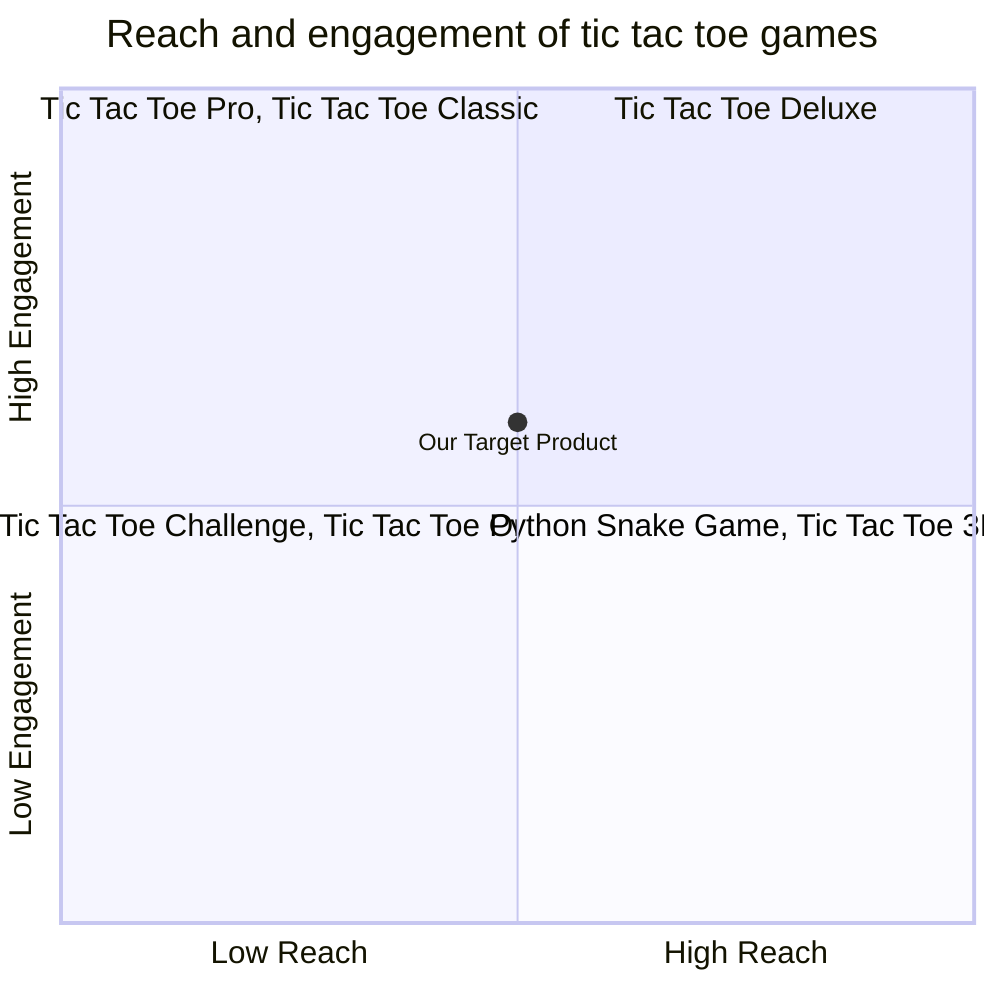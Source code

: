 quadrantChart
    title Reach and engagement of tic tac toe games
    x-axis Low Reach --> High Reach
    y-axis Low Engagement --> High Engagement
    quadrant-1 Tic Tac Toe Deluxe
    quadrant-2 Tic Tac Toe Pro, Tic Tac Toe Classic
    quadrant-3 Tic Tac Toe Challenge, Tic Tac Toe Online
    quadrant-4 Python Snake Game, Tic Tac Toe 3D
    "Our Target Product": [0.5, 0.6]